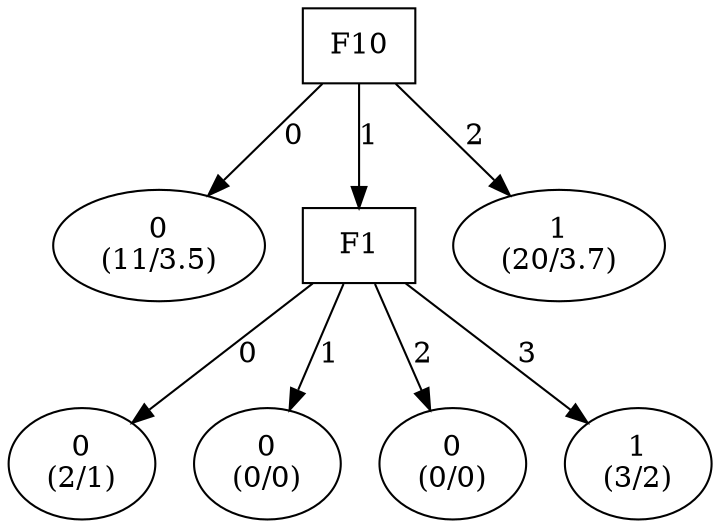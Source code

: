 digraph YaDT {
n0 [ shape=box, label="F10\n"]
n0 -> n1 [label="0"]
n1 [ shape=ellipse, label="0\n(11/3.5)"]
n0 -> n2 [label="1"]
n2 [ shape=box, label="F1\n"]
n2 -> n3 [label="0"]
n3 [ shape=ellipse, label="0\n(2/1)"]
n2 -> n4 [label="1"]
n4 [ shape=ellipse, label="0\n(0/0)"]
n2 -> n5 [label="2"]
n5 [ shape=ellipse, label="0\n(0/0)"]
n2 -> n6 [label="3"]
n6 [ shape=ellipse, label="1\n(3/2)"]
n0 -> n8 [label="2"]
n8 [ shape=ellipse, label="1\n(20/3.7)"]
}
